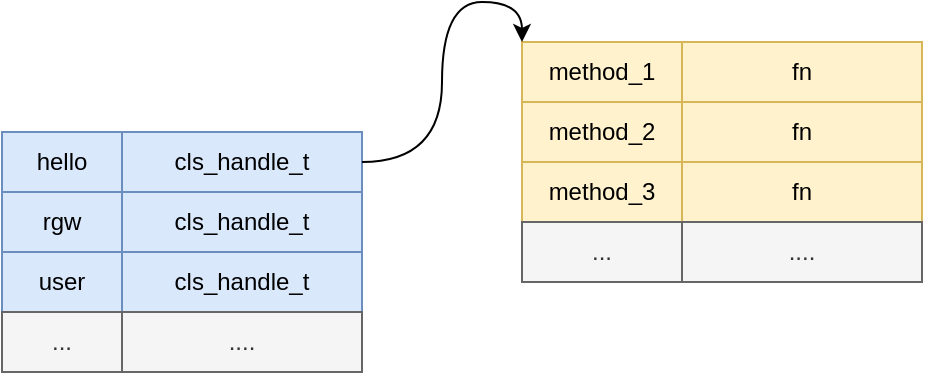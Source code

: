 <mxfile version="20.3.0" type="device"><diagram id="H7Dh7amaaGdN6utKNOgr" name="ceph"><mxGraphModel dx="593" dy="377" grid="1" gridSize="10" guides="1" tooltips="1" connect="1" arrows="1" fold="1" page="1" pageScale="1" pageWidth="827" pageHeight="1169" math="0" shadow="0"><root><mxCell id="0"/><mxCell id="1" parent="0"/><mxCell id="JJnB-WtMFHxm7O1_ATWf-17" value="" style="group" vertex="1" connectable="0" parent="1"><mxGeometry x="270" y="300" width="180" height="120" as="geometry"/></mxCell><mxCell id="JJnB-WtMFHxm7O1_ATWf-1" value="cls_handle_t" style="rounded=0;whiteSpace=wrap;html=1;fillColor=#dae8fc;strokeColor=#6c8ebf;" vertex="1" parent="JJnB-WtMFHxm7O1_ATWf-17"><mxGeometry x="60" width="120" height="30" as="geometry"/></mxCell><mxCell id="JJnB-WtMFHxm7O1_ATWf-2" value="hello" style="rounded=0;whiteSpace=wrap;html=1;fillColor=#dae8fc;strokeColor=#6c8ebf;" vertex="1" parent="JJnB-WtMFHxm7O1_ATWf-17"><mxGeometry width="60" height="30" as="geometry"/></mxCell><mxCell id="JJnB-WtMFHxm7O1_ATWf-3" value="cls_handle_t" style="rounded=0;whiteSpace=wrap;html=1;fillColor=#dae8fc;strokeColor=#6c8ebf;" vertex="1" parent="JJnB-WtMFHxm7O1_ATWf-17"><mxGeometry x="60" y="30" width="120" height="30" as="geometry"/></mxCell><mxCell id="JJnB-WtMFHxm7O1_ATWf-4" value="rgw" style="rounded=0;whiteSpace=wrap;html=1;fillColor=#dae8fc;strokeColor=#6c8ebf;" vertex="1" parent="JJnB-WtMFHxm7O1_ATWf-17"><mxGeometry y="30" width="60" height="30" as="geometry"/></mxCell><mxCell id="JJnB-WtMFHxm7O1_ATWf-5" value="cls_handle_t" style="rounded=0;whiteSpace=wrap;html=1;fillColor=#dae8fc;strokeColor=#6c8ebf;" vertex="1" parent="JJnB-WtMFHxm7O1_ATWf-17"><mxGeometry x="60" y="60" width="120" height="30" as="geometry"/></mxCell><mxCell id="JJnB-WtMFHxm7O1_ATWf-6" value="user" style="rounded=0;whiteSpace=wrap;html=1;fillColor=#dae8fc;strokeColor=#6c8ebf;" vertex="1" parent="JJnB-WtMFHxm7O1_ATWf-17"><mxGeometry y="60" width="60" height="30" as="geometry"/></mxCell><mxCell id="JJnB-WtMFHxm7O1_ATWf-7" value="...." style="rounded=0;whiteSpace=wrap;html=1;fillColor=#f5f5f5;fontColor=#333333;strokeColor=#666666;" vertex="1" parent="JJnB-WtMFHxm7O1_ATWf-17"><mxGeometry x="60" y="90" width="120" height="30" as="geometry"/></mxCell><mxCell id="JJnB-WtMFHxm7O1_ATWf-8" value="..." style="rounded=0;whiteSpace=wrap;html=1;fillColor=#f5f5f5;fontColor=#333333;strokeColor=#666666;" vertex="1" parent="JJnB-WtMFHxm7O1_ATWf-17"><mxGeometry y="90" width="60" height="30" as="geometry"/></mxCell><mxCell id="JJnB-WtMFHxm7O1_ATWf-18" value="" style="group;fillColor=#f8cecc;strokeColor=#b85450;" vertex="1" connectable="0" parent="1"><mxGeometry x="530" y="255" width="200" height="120" as="geometry"/></mxCell><mxCell id="JJnB-WtMFHxm7O1_ATWf-9" value="fn" style="rounded=0;whiteSpace=wrap;html=1;fillColor=#dae8fc;strokeColor=#6c8ebf;" vertex="1" parent="JJnB-WtMFHxm7O1_ATWf-18"><mxGeometry x="80" width="120" height="30" as="geometry"/></mxCell><mxCell id="JJnB-WtMFHxm7O1_ATWf-10" value="method_1" style="rounded=0;whiteSpace=wrap;html=1;fillColor=#dae8fc;strokeColor=#6c8ebf;" vertex="1" parent="JJnB-WtMFHxm7O1_ATWf-18"><mxGeometry width="80" height="30" as="geometry"/></mxCell><mxCell id="JJnB-WtMFHxm7O1_ATWf-11" value="fn" style="rounded=0;whiteSpace=wrap;html=1;fillColor=#fff2cc;strokeColor=#d6b656;" vertex="1" parent="JJnB-WtMFHxm7O1_ATWf-18"><mxGeometry x="80" y="30" width="120" height="30" as="geometry"/></mxCell><mxCell id="JJnB-WtMFHxm7O1_ATWf-12" value="method_2" style="rounded=0;whiteSpace=wrap;html=1;fillColor=#dae8fc;strokeColor=#6c8ebf;" vertex="1" parent="JJnB-WtMFHxm7O1_ATWf-18"><mxGeometry y="30" width="80" height="30" as="geometry"/></mxCell><mxCell id="JJnB-WtMFHxm7O1_ATWf-13" value="fn" style="rounded=0;whiteSpace=wrap;html=1;fillColor=#fff2cc;strokeColor=#d6b656;" vertex="1" parent="JJnB-WtMFHxm7O1_ATWf-18"><mxGeometry x="80" y="60" width="120" height="30" as="geometry"/></mxCell><mxCell id="JJnB-WtMFHxm7O1_ATWf-14" value="method_3" style="rounded=0;whiteSpace=wrap;html=1;fillColor=#fff2cc;strokeColor=#d6b656;" vertex="1" parent="JJnB-WtMFHxm7O1_ATWf-18"><mxGeometry y="60" width="80" height="30" as="geometry"/></mxCell><mxCell id="JJnB-WtMFHxm7O1_ATWf-15" value="...." style="rounded=0;whiteSpace=wrap;html=1;fillColor=#f5f5f5;fontColor=#333333;strokeColor=#666666;" vertex="1" parent="JJnB-WtMFHxm7O1_ATWf-18"><mxGeometry x="80" y="90" width="120" height="30" as="geometry"/></mxCell><mxCell id="JJnB-WtMFHxm7O1_ATWf-16" value="..." style="rounded=0;whiteSpace=wrap;html=1;fillColor=#f5f5f5;fontColor=#333333;strokeColor=#666666;" vertex="1" parent="JJnB-WtMFHxm7O1_ATWf-18"><mxGeometry y="90" width="80" height="30" as="geometry"/></mxCell><mxCell id="JJnB-WtMFHxm7O1_ATWf-20" value="method_1" style="rounded=0;whiteSpace=wrap;html=1;fillColor=#fff2cc;strokeColor=#d6b656;" vertex="1" parent="JJnB-WtMFHxm7O1_ATWf-18"><mxGeometry width="80" height="30" as="geometry"/></mxCell><mxCell id="JJnB-WtMFHxm7O1_ATWf-21" value="fn" style="rounded=0;whiteSpace=wrap;html=1;fillColor=#fff2cc;strokeColor=#d6b656;" vertex="1" parent="JJnB-WtMFHxm7O1_ATWf-18"><mxGeometry x="80" width="120" height="30" as="geometry"/></mxCell><mxCell id="JJnB-WtMFHxm7O1_ATWf-22" value="method_2" style="rounded=0;whiteSpace=wrap;html=1;fillColor=#fff2cc;strokeColor=#d6b656;" vertex="1" parent="JJnB-WtMFHxm7O1_ATWf-18"><mxGeometry y="30" width="80" height="30" as="geometry"/></mxCell><mxCell id="JJnB-WtMFHxm7O1_ATWf-19" style="edgeStyle=orthogonalEdgeStyle;rounded=0;orthogonalLoop=1;jettySize=auto;html=1;entryX=0;entryY=0;entryDx=0;entryDy=0;curved=1;" edge="1" parent="1" source="JJnB-WtMFHxm7O1_ATWf-1" target="JJnB-WtMFHxm7O1_ATWf-10"><mxGeometry relative="1" as="geometry"/></mxCell></root></mxGraphModel></diagram></mxfile>